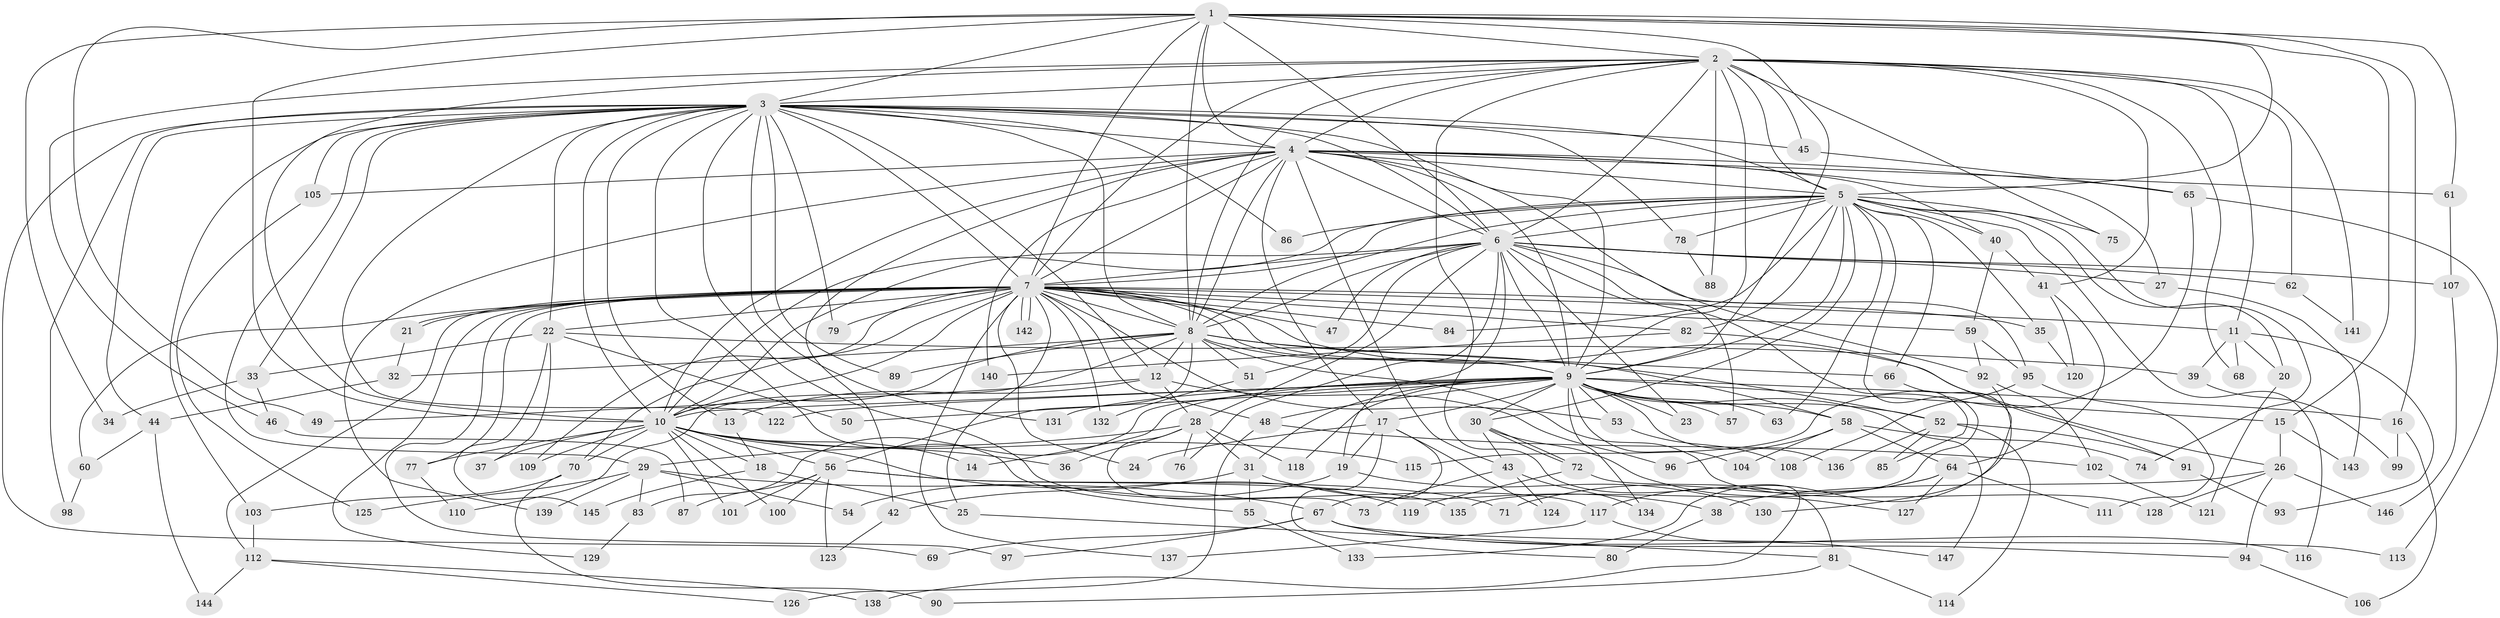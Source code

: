 // Generated by graph-tools (version 1.1) at 2025/10/02/27/25 16:10:58]
// undirected, 147 vertices, 319 edges
graph export_dot {
graph [start="1"]
  node [color=gray90,style=filled];
  1;
  2;
  3;
  4;
  5;
  6;
  7;
  8;
  9;
  10;
  11;
  12;
  13;
  14;
  15;
  16;
  17;
  18;
  19;
  20;
  21;
  22;
  23;
  24;
  25;
  26;
  27;
  28;
  29;
  30;
  31;
  32;
  33;
  34;
  35;
  36;
  37;
  38;
  39;
  40;
  41;
  42;
  43;
  44;
  45;
  46;
  47;
  48;
  49;
  50;
  51;
  52;
  53;
  54;
  55;
  56;
  57;
  58;
  59;
  60;
  61;
  62;
  63;
  64;
  65;
  66;
  67;
  68;
  69;
  70;
  71;
  72;
  73;
  74;
  75;
  76;
  77;
  78;
  79;
  80;
  81;
  82;
  83;
  84;
  85;
  86;
  87;
  88;
  89;
  90;
  91;
  92;
  93;
  94;
  95;
  96;
  97;
  98;
  99;
  100;
  101;
  102;
  103;
  104;
  105;
  106;
  107;
  108;
  109;
  110;
  111;
  112;
  113;
  114;
  115;
  116;
  117;
  118;
  119;
  120;
  121;
  122;
  123;
  124;
  125;
  126;
  127;
  128;
  129;
  130;
  131;
  132;
  133;
  134;
  135;
  136;
  137;
  138;
  139;
  140;
  141;
  142;
  143;
  144;
  145;
  146;
  147;
  1 -- 2;
  1 -- 3;
  1 -- 4;
  1 -- 5;
  1 -- 6;
  1 -- 7;
  1 -- 8;
  1 -- 9;
  1 -- 10;
  1 -- 15;
  1 -- 16;
  1 -- 34;
  1 -- 49;
  1 -- 61;
  2 -- 3;
  2 -- 4;
  2 -- 5;
  2 -- 6;
  2 -- 7;
  2 -- 8;
  2 -- 9;
  2 -- 10;
  2 -- 11;
  2 -- 41;
  2 -- 45;
  2 -- 46;
  2 -- 62;
  2 -- 68;
  2 -- 75;
  2 -- 88;
  2 -- 138;
  2 -- 141;
  3 -- 4;
  3 -- 5;
  3 -- 6;
  3 -- 7;
  3 -- 8;
  3 -- 9;
  3 -- 10;
  3 -- 12;
  3 -- 13;
  3 -- 22;
  3 -- 29;
  3 -- 33;
  3 -- 44;
  3 -- 45;
  3 -- 55;
  3 -- 69;
  3 -- 78;
  3 -- 79;
  3 -- 86;
  3 -- 89;
  3 -- 98;
  3 -- 103;
  3 -- 105;
  3 -- 117;
  3 -- 122;
  3 -- 131;
  4 -- 5;
  4 -- 6;
  4 -- 7;
  4 -- 8;
  4 -- 9;
  4 -- 10;
  4 -- 17;
  4 -- 27;
  4 -- 40;
  4 -- 42;
  4 -- 43;
  4 -- 61;
  4 -- 65;
  4 -- 92;
  4 -- 105;
  4 -- 139;
  4 -- 140;
  5 -- 6;
  5 -- 7;
  5 -- 8;
  5 -- 9;
  5 -- 10;
  5 -- 20;
  5 -- 30;
  5 -- 35;
  5 -- 40;
  5 -- 63;
  5 -- 66;
  5 -- 74;
  5 -- 75;
  5 -- 78;
  5 -- 82;
  5 -- 84;
  5 -- 86;
  5 -- 116;
  5 -- 135;
  6 -- 7;
  6 -- 8;
  6 -- 9;
  6 -- 10;
  6 -- 19;
  6 -- 23;
  6 -- 27;
  6 -- 28;
  6 -- 47;
  6 -- 51;
  6 -- 57;
  6 -- 62;
  6 -- 76;
  6 -- 85;
  6 -- 95;
  6 -- 107;
  7 -- 8;
  7 -- 9;
  7 -- 10;
  7 -- 11;
  7 -- 21;
  7 -- 21;
  7 -- 22;
  7 -- 24;
  7 -- 25;
  7 -- 26;
  7 -- 35;
  7 -- 47;
  7 -- 48;
  7 -- 53;
  7 -- 58;
  7 -- 59;
  7 -- 60;
  7 -- 70;
  7 -- 77;
  7 -- 79;
  7 -- 82;
  7 -- 84;
  7 -- 97;
  7 -- 109;
  7 -- 112;
  7 -- 129;
  7 -- 132;
  7 -- 137;
  7 -- 142;
  7 -- 142;
  8 -- 9;
  8 -- 10;
  8 -- 12;
  8 -- 32;
  8 -- 51;
  8 -- 52;
  8 -- 56;
  8 -- 66;
  8 -- 89;
  8 -- 110;
  8 -- 128;
  9 -- 10;
  9 -- 14;
  9 -- 15;
  9 -- 16;
  9 -- 17;
  9 -- 23;
  9 -- 30;
  9 -- 31;
  9 -- 48;
  9 -- 50;
  9 -- 52;
  9 -- 53;
  9 -- 57;
  9 -- 58;
  9 -- 63;
  9 -- 83;
  9 -- 104;
  9 -- 118;
  9 -- 122;
  9 -- 131;
  9 -- 134;
  9 -- 136;
  9 -- 147;
  10 -- 14;
  10 -- 18;
  10 -- 36;
  10 -- 37;
  10 -- 56;
  10 -- 70;
  10 -- 77;
  10 -- 100;
  10 -- 101;
  10 -- 109;
  10 -- 115;
  10 -- 119;
  11 -- 20;
  11 -- 39;
  11 -- 68;
  11 -- 93;
  12 -- 13;
  12 -- 28;
  12 -- 49;
  12 -- 96;
  13 -- 18;
  15 -- 26;
  15 -- 143;
  16 -- 99;
  16 -- 106;
  17 -- 19;
  17 -- 24;
  17 -- 67;
  17 -- 80;
  17 -- 124;
  18 -- 25;
  18 -- 145;
  19 -- 54;
  19 -- 130;
  20 -- 121;
  21 -- 32;
  22 -- 33;
  22 -- 37;
  22 -- 39;
  22 -- 50;
  22 -- 145;
  25 -- 81;
  26 -- 38;
  26 -- 94;
  26 -- 128;
  26 -- 146;
  27 -- 143;
  28 -- 29;
  28 -- 31;
  28 -- 36;
  28 -- 73;
  28 -- 76;
  28 -- 118;
  29 -- 54;
  29 -- 67;
  29 -- 83;
  29 -- 125;
  29 -- 139;
  30 -- 43;
  30 -- 72;
  30 -- 72;
  30 -- 127;
  31 -- 38;
  31 -- 42;
  31 -- 55;
  32 -- 44;
  33 -- 34;
  33 -- 46;
  35 -- 120;
  38 -- 80;
  39 -- 99;
  40 -- 41;
  40 -- 59;
  41 -- 64;
  41 -- 120;
  42 -- 123;
  43 -- 73;
  43 -- 124;
  43 -- 134;
  44 -- 60;
  44 -- 144;
  45 -- 65;
  46 -- 87;
  48 -- 102;
  48 -- 126;
  51 -- 132;
  52 -- 85;
  52 -- 91;
  52 -- 114;
  52 -- 136;
  53 -- 108;
  55 -- 133;
  56 -- 71;
  56 -- 87;
  56 -- 100;
  56 -- 101;
  56 -- 123;
  56 -- 135;
  58 -- 64;
  58 -- 74;
  58 -- 96;
  58 -- 104;
  59 -- 92;
  59 -- 95;
  60 -- 98;
  61 -- 107;
  62 -- 141;
  64 -- 71;
  64 -- 111;
  64 -- 117;
  64 -- 127;
  65 -- 113;
  65 -- 115;
  66 -- 130;
  67 -- 69;
  67 -- 94;
  67 -- 97;
  67 -- 113;
  67 -- 116;
  70 -- 90;
  70 -- 103;
  72 -- 81;
  72 -- 119;
  77 -- 110;
  78 -- 88;
  81 -- 90;
  81 -- 114;
  82 -- 91;
  82 -- 140;
  83 -- 129;
  91 -- 93;
  92 -- 102;
  92 -- 133;
  94 -- 106;
  95 -- 108;
  95 -- 111;
  102 -- 121;
  103 -- 112;
  105 -- 125;
  107 -- 146;
  112 -- 126;
  112 -- 138;
  112 -- 144;
  117 -- 137;
  117 -- 147;
}
